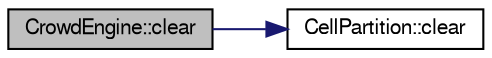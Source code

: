 digraph "CrowdEngine::clear"
{
  edge [fontname="FreeSans",fontsize="10",labelfontname="FreeSans",labelfontsize="10"];
  node [fontname="FreeSans",fontsize="10",shape=record];
  rankdir="LR";
  Node1 [label="CrowdEngine::clear",height=0.2,width=0.4,color="black", fillcolor="grey75", style="filled" fontcolor="black"];
  Node1 -> Node2 [color="midnightblue",fontsize="10",style="solid",fontname="FreeSans"];
  Node2 [label="CellPartition::clear",height=0.2,width=0.4,color="black", fillcolor="white", style="filled",URL="$class_cell_partition.html#a1b30a0c72311f4b06c8b45d0514b1c8c",tooltip="Remove all the agents from the cells. "];
}
